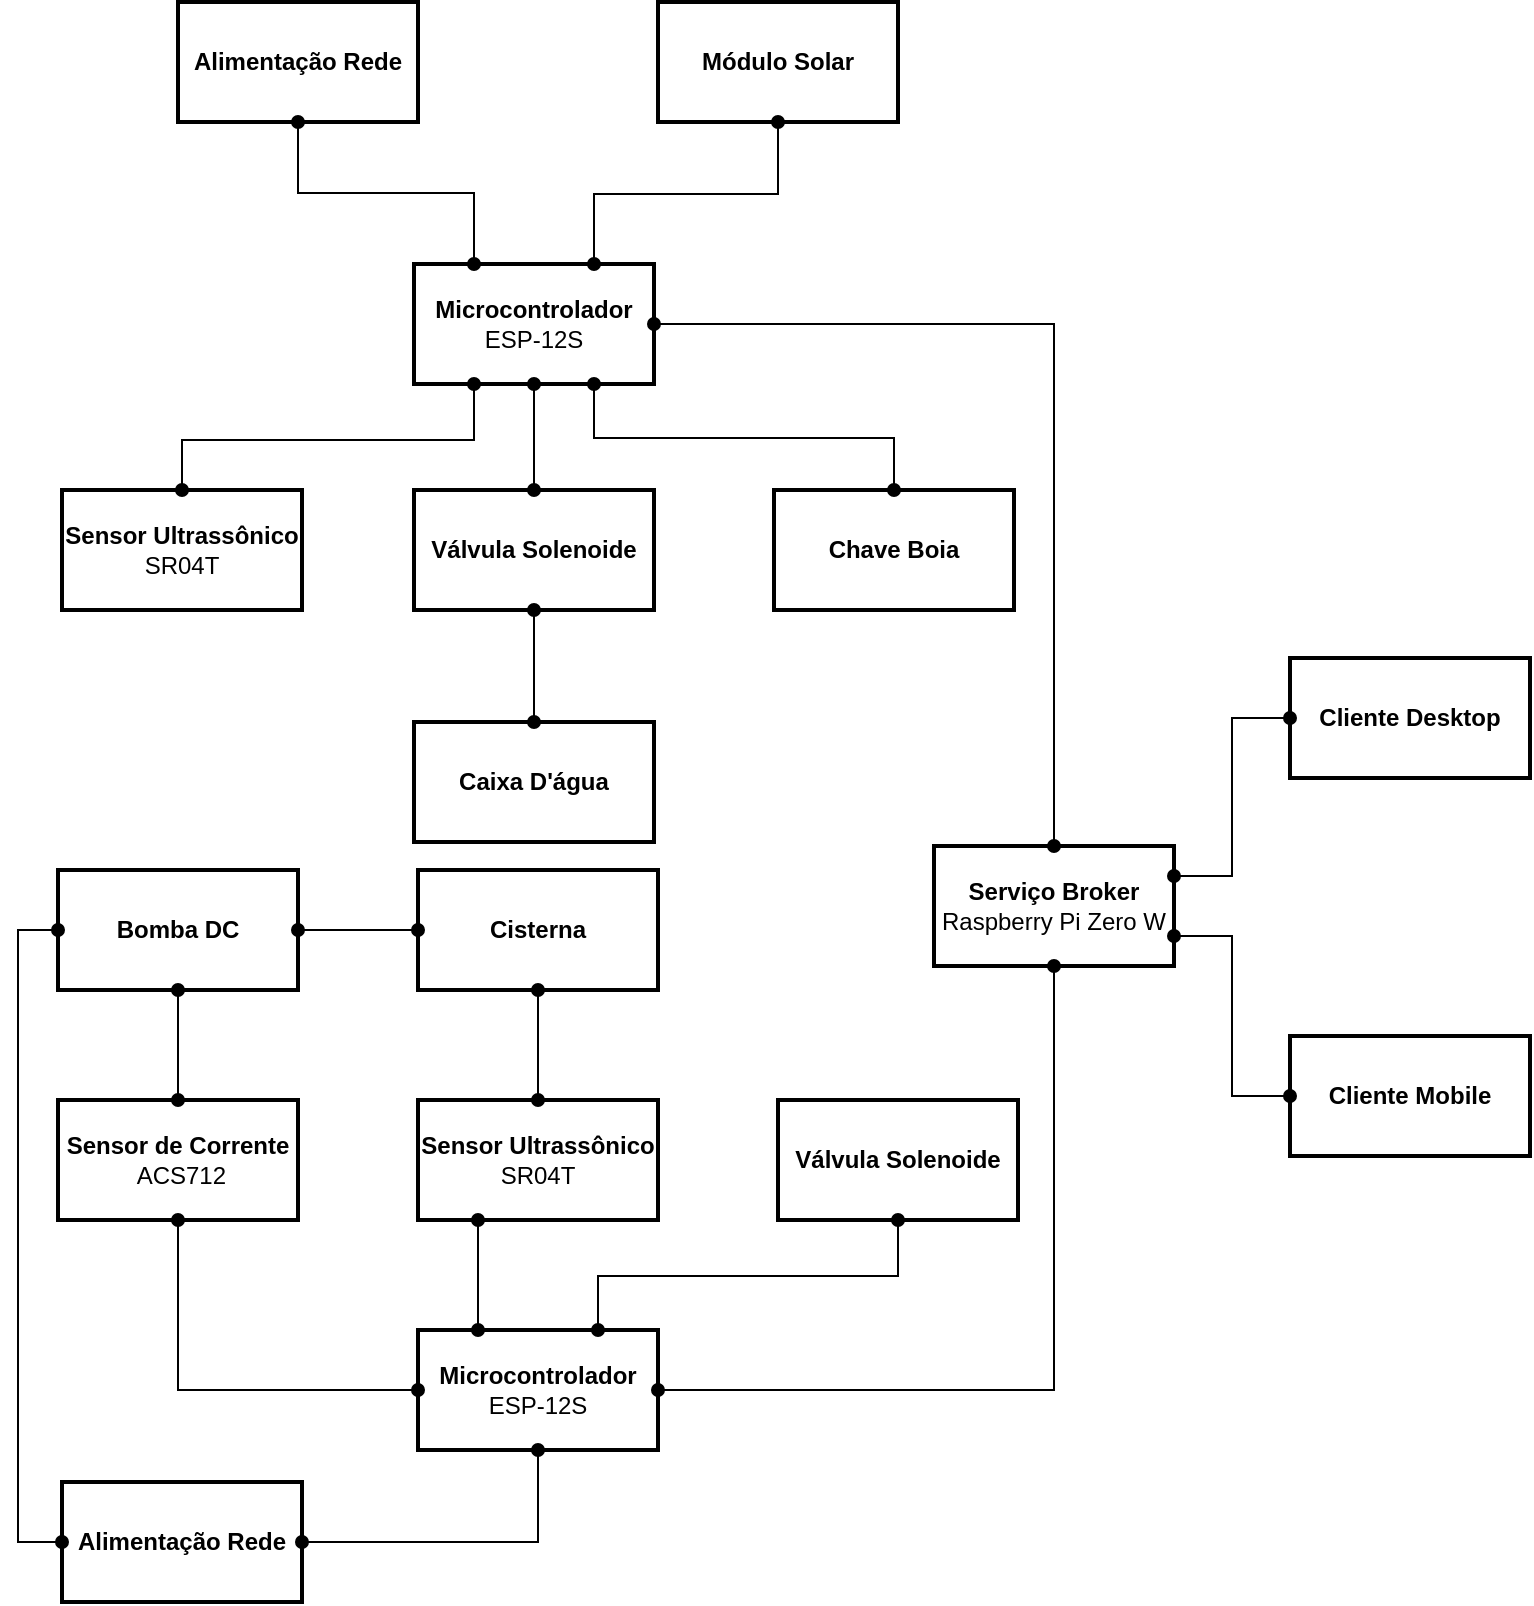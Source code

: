 <mxfile>
    <diagram id="qmlTENLvC8Ycb70wD6CG" name="Page-1">
        <mxGraphModel dx="1345" dy="929" grid="0" gridSize="10" guides="1" tooltips="1" connect="1" arrows="1" fold="1" page="1" pageScale="1" pageWidth="1169" pageHeight="827" background="#FFFFFF" math="0" shadow="0">
            <root>
                <mxCell id="0"/>
                <mxCell id="1" parent="0"/>
                <mxCell id="51" style="edgeStyle=orthogonalEdgeStyle;rounded=0;orthogonalLoop=1;jettySize=auto;html=1;entryX=0.25;entryY=0;entryDx=0;entryDy=0;startArrow=oval;startFill=1;endArrow=oval;endFill=1;strokeColor=#000000;" parent="1" source="3" target="4" edge="1">
                    <mxGeometry relative="1" as="geometry"/>
                </mxCell>
                <mxCell id="3" value="&lt;font color=&quot;#000000&quot;&gt;&lt;b&gt;Alimentação Rede&lt;/b&gt;&lt;/font&gt;" style="rounded=0;whiteSpace=wrap;html=1;fillColor=none;strokeColor=#000000;strokeWidth=2;" parent="1" vertex="1">
                    <mxGeometry x="122" y="9" width="120" height="60" as="geometry"/>
                </mxCell>
                <mxCell id="29" value="" style="edgeStyle=orthogonalEdgeStyle;rounded=0;orthogonalLoop=1;jettySize=auto;html=1;startArrow=oval;startFill=1;endArrow=oval;endFill=1;strokeColor=#000000;" parent="1" source="4" target="9" edge="1">
                    <mxGeometry relative="1" as="geometry"/>
                </mxCell>
                <mxCell id="50" style="edgeStyle=orthogonalEdgeStyle;rounded=0;orthogonalLoop=1;jettySize=auto;html=1;entryX=0.5;entryY=0;entryDx=0;entryDy=0;startArrow=oval;startFill=1;endArrow=oval;endFill=1;strokeColor=#000000;" parent="1" source="4" target="17" edge="1">
                    <mxGeometry relative="1" as="geometry"/>
                </mxCell>
                <mxCell id="4" value="&lt;font color=&quot;#000000&quot;&gt;&lt;b&gt;Microcontrolador&lt;/b&gt; ESP-12S&lt;/font&gt;" style="rounded=0;whiteSpace=wrap;html=1;fillColor=none;strokeColor=#000000;strokeWidth=2;" parent="1" vertex="1">
                    <mxGeometry x="240" y="140" width="120" height="60" as="geometry"/>
                </mxCell>
                <mxCell id="47" style="edgeStyle=orthogonalEdgeStyle;rounded=0;orthogonalLoop=1;jettySize=auto;html=1;entryX=0.25;entryY=0;entryDx=0;entryDy=0;startArrow=oval;startFill=1;endArrow=oval;endFill=1;strokeColor=#000000;exitX=0.25;exitY=1;exitDx=0;exitDy=0;" parent="1" source="5" target="6" edge="1">
                    <mxGeometry relative="1" as="geometry"/>
                </mxCell>
                <mxCell id="5" value="&lt;font color=&quot;#000000&quot;&gt;&lt;b&gt;Sensor Ultrassônico&lt;/b&gt; SR04T&lt;/font&gt;" style="rounded=0;whiteSpace=wrap;html=1;fillColor=none;strokeColor=#000000;strokeWidth=2;" parent="1" vertex="1">
                    <mxGeometry x="242" y="558" width="120" height="60" as="geometry"/>
                </mxCell>
                <mxCell id="49" value="" style="edgeStyle=orthogonalEdgeStyle;rounded=0;orthogonalLoop=1;jettySize=auto;html=1;entryX=0.5;entryY=1;entryDx=0;entryDy=0;startArrow=oval;startFill=1;endArrow=oval;endFill=1;strokeColor=#000000;" parent="1" source="6" target="17" edge="1">
                    <mxGeometry x="0.539" y="-52" relative="1" as="geometry">
                        <mxPoint as="offset"/>
                    </mxGeometry>
                </mxCell>
                <mxCell id="6" value="&lt;b style=&quot;color: rgb(0 , 0 , 0)&quot;&gt;Microcontrolador&lt;br&gt;&lt;/b&gt;&lt;span style=&quot;color: rgb(0 , 0 , 0)&quot;&gt;ESP-12S&lt;/span&gt;" style="rounded=0;whiteSpace=wrap;html=1;fillColor=none;strokeColor=#000000;strokeWidth=2;" parent="1" vertex="1">
                    <mxGeometry x="242" y="673" width="120" height="60" as="geometry"/>
                </mxCell>
                <mxCell id="44" style="edgeStyle=orthogonalEdgeStyle;rounded=0;orthogonalLoop=1;jettySize=auto;html=1;entryX=0;entryY=0.5;entryDx=0;entryDy=0;startArrow=oval;startFill=1;endArrow=oval;endFill=1;strokeColor=#000000;exitX=0.5;exitY=1;exitDx=0;exitDy=0;" parent="1" source="7" target="6" edge="1">
                    <mxGeometry relative="1" as="geometry"/>
                </mxCell>
                <mxCell id="7" value="&lt;b style=&quot;color: rgb(0 , 0 , 0)&quot;&gt;Sensor de Corrente&lt;br&gt;&lt;/b&gt;&lt;span style=&quot;color: rgb(0 , 0 , 0)&quot;&gt;&amp;nbsp;ACS712&lt;/span&gt;" style="rounded=0;whiteSpace=wrap;html=1;fillColor=none;strokeColor=#000000;strokeWidth=2;" parent="1" vertex="1">
                    <mxGeometry x="62" y="558" width="120" height="60" as="geometry"/>
                </mxCell>
                <mxCell id="48" style="edgeStyle=orthogonalEdgeStyle;rounded=0;orthogonalLoop=1;jettySize=auto;html=1;entryX=0.75;entryY=0;entryDx=0;entryDy=0;startArrow=oval;startFill=1;endArrow=oval;endFill=1;strokeColor=#000000;" parent="1" source="8" target="6" edge="1">
                    <mxGeometry relative="1" as="geometry">
                        <Array as="points">
                            <mxPoint x="482" y="646"/>
                            <mxPoint x="332" y="646"/>
                        </Array>
                    </mxGeometry>
                </mxCell>
                <mxCell id="8" value="&lt;font color=&quot;#000000&quot;&gt;&lt;b&gt;Válvula Solenoide&lt;/b&gt;&lt;/font&gt;" style="rounded=0;whiteSpace=wrap;html=1;fillColor=none;strokeColor=#000000;strokeWidth=2;" parent="1" vertex="1">
                    <mxGeometry x="422" y="558" width="120" height="60" as="geometry"/>
                </mxCell>
                <mxCell id="9" value="&lt;font color=&quot;#000000&quot;&gt;&lt;b&gt;Válvula Solenoide&lt;/b&gt;&lt;/font&gt;" style="rounded=0;whiteSpace=wrap;html=1;fillColor=none;strokeColor=#000000;strokeWidth=2;" parent="1" vertex="1">
                    <mxGeometry x="240" y="253" width="120" height="60" as="geometry"/>
                </mxCell>
                <mxCell id="37" style="edgeStyle=orthogonalEdgeStyle;rounded=0;orthogonalLoop=1;jettySize=auto;html=1;entryX=0.75;entryY=1;entryDx=0;entryDy=0;startArrow=oval;startFill=1;endArrow=oval;endFill=1;strokeColor=#000000;" parent="1" source="10" target="4" edge="1">
                    <mxGeometry relative="1" as="geometry">
                        <Array as="points">
                            <mxPoint x="480" y="227"/>
                            <mxPoint x="330" y="227"/>
                        </Array>
                    </mxGeometry>
                </mxCell>
                <mxCell id="10" value="&lt;font color=&quot;#000000&quot;&gt;&lt;b&gt;Chave Boia&lt;/b&gt;&lt;/font&gt;" style="rounded=0;whiteSpace=wrap;html=1;fillColor=none;strokeColor=#000000;strokeWidth=2;" parent="1" vertex="1">
                    <mxGeometry x="420" y="253" width="120" height="60" as="geometry"/>
                </mxCell>
                <mxCell id="36" style="edgeStyle=orthogonalEdgeStyle;rounded=0;orthogonalLoop=1;jettySize=auto;html=1;entryX=0.25;entryY=1;entryDx=0;entryDy=0;startArrow=oval;startFill=1;endArrow=oval;endFill=1;strokeColor=#000000;" parent="1" source="11" target="4" edge="1">
                    <mxGeometry relative="1" as="geometry">
                        <Array as="points">
                            <mxPoint x="124" y="228"/>
                            <mxPoint x="270" y="228"/>
                        </Array>
                    </mxGeometry>
                </mxCell>
                <mxCell id="11" value="&lt;font color=&quot;#000000&quot;&gt;&lt;b&gt;Sensor Ultrassônico&lt;/b&gt; SR04T&lt;/font&gt;" style="rounded=0;whiteSpace=wrap;html=1;fillColor=none;strokeColor=#000000;strokeWidth=2;" parent="1" vertex="1">
                    <mxGeometry x="64" y="253" width="120" height="60" as="geometry"/>
                </mxCell>
                <mxCell id="40" value="" style="edgeStyle=orthogonalEdgeStyle;rounded=0;orthogonalLoop=1;jettySize=auto;html=1;startArrow=oval;startFill=1;endArrow=oval;endFill=1;strokeColor=#000000;" parent="1" source="12" target="16" edge="1">
                    <mxGeometry relative="1" as="geometry"/>
                </mxCell>
                <mxCell id="42" value="" style="edgeStyle=orthogonalEdgeStyle;rounded=0;orthogonalLoop=1;jettySize=auto;html=1;startArrow=oval;startFill=1;endArrow=oval;endFill=1;strokeColor=#000000;" parent="1" source="12" target="5" edge="1">
                    <mxGeometry relative="1" as="geometry"/>
                </mxCell>
                <mxCell id="12" value="&lt;font color=&quot;#000000&quot;&gt;&lt;b&gt;Cisterna&lt;/b&gt;&lt;/font&gt;" style="rounded=0;whiteSpace=wrap;html=1;fillColor=none;strokeColor=#000000;strokeWidth=2;" parent="1" vertex="1">
                    <mxGeometry x="242" y="443" width="120" height="60" as="geometry"/>
                </mxCell>
                <mxCell id="35" value="" style="edgeStyle=orthogonalEdgeStyle;rounded=0;orthogonalLoop=1;jettySize=auto;html=1;startArrow=oval;startFill=1;endArrow=oval;endFill=1;strokeColor=#000000;" parent="1" source="13" target="9" edge="1">
                    <mxGeometry relative="1" as="geometry"/>
                </mxCell>
                <mxCell id="13" value="&lt;font color=&quot;#000000&quot;&gt;&lt;b&gt;Caixa D'água&lt;/b&gt;&lt;/font&gt;" style="rounded=0;whiteSpace=wrap;html=1;fillColor=none;strokeColor=#000000;strokeWidth=2;" parent="1" vertex="1">
                    <mxGeometry x="240" y="369" width="120" height="60" as="geometry"/>
                </mxCell>
                <mxCell id="52" style="edgeStyle=orthogonalEdgeStyle;rounded=0;orthogonalLoop=1;jettySize=auto;html=1;entryX=0.75;entryY=0;entryDx=0;entryDy=0;startArrow=oval;startFill=1;endArrow=oval;endFill=1;strokeColor=#000000;" parent="1" source="14" target="4" edge="1">
                    <mxGeometry relative="1" as="geometry">
                        <Array as="points">
                            <mxPoint x="422" y="105"/>
                            <mxPoint x="330" y="105"/>
                        </Array>
                    </mxGeometry>
                </mxCell>
                <mxCell id="14" value="&lt;font color=&quot;#000000&quot;&gt;&lt;b&gt;Módulo Solar&lt;/b&gt;&lt;/font&gt;" style="rounded=0;whiteSpace=wrap;html=1;fillColor=none;strokeColor=#000000;strokeWidth=2;" parent="1" vertex="1">
                    <mxGeometry x="362" y="9" width="120" height="60" as="geometry"/>
                </mxCell>
                <mxCell id="43" value="" style="edgeStyle=orthogonalEdgeStyle;rounded=0;orthogonalLoop=1;jettySize=auto;html=1;startArrow=oval;startFill=1;endArrow=oval;endFill=1;strokeColor=#000000;" parent="1" source="16" target="7" edge="1">
                    <mxGeometry relative="1" as="geometry"/>
                </mxCell>
                <mxCell id="16" value="&lt;font color=&quot;#000000&quot;&gt;&lt;b&gt;Bomba DC&lt;/b&gt;&lt;/font&gt;" style="rounded=0;whiteSpace=wrap;html=1;fillColor=none;strokeColor=#000000;strokeWidth=2;" parent="1" vertex="1">
                    <mxGeometry x="62" y="443" width="120" height="60" as="geometry"/>
                </mxCell>
                <mxCell id="55" style="edgeStyle=orthogonalEdgeStyle;rounded=0;orthogonalLoop=1;jettySize=auto;html=1;exitX=1;exitY=0.75;exitDx=0;exitDy=0;entryX=0;entryY=0.5;entryDx=0;entryDy=0;startArrow=oval;startFill=1;endArrow=oval;endFill=1;strokeColor=#000000;" parent="1" source="17" target="54" edge="1">
                    <mxGeometry relative="1" as="geometry"/>
                </mxCell>
                <mxCell id="56" style="edgeStyle=orthogonalEdgeStyle;rounded=0;orthogonalLoop=1;jettySize=auto;html=1;exitX=1;exitY=0.25;exitDx=0;exitDy=0;entryX=0;entryY=0.5;entryDx=0;entryDy=0;startArrow=oval;startFill=1;endArrow=oval;endFill=1;strokeColor=#000000;" parent="1" source="17" target="53" edge="1">
                    <mxGeometry relative="1" as="geometry"/>
                </mxCell>
                <mxCell id="17" value="&lt;font color=&quot;#000000&quot;&gt;&lt;b&gt;Serviço Broker&lt;/b&gt;&lt;br&gt;Raspberry Pi Zero W&lt;br&gt;&lt;/font&gt;" style="rounded=0;whiteSpace=wrap;html=1;fillColor=none;strokeColor=#000000;strokeWidth=2;" parent="1" vertex="1">
                    <mxGeometry x="500" y="431" width="120" height="60" as="geometry"/>
                </mxCell>
                <mxCell id="53" value="&lt;font color=&quot;#000000&quot;&gt;&lt;b&gt;Cliente Desktop&lt;/b&gt;&lt;br&gt;&lt;/font&gt;" style="rounded=0;whiteSpace=wrap;html=1;fillColor=none;strokeColor=#000000;strokeWidth=2;" parent="1" vertex="1">
                    <mxGeometry x="678" y="337" width="120" height="60" as="geometry"/>
                </mxCell>
                <mxCell id="54" value="&lt;font color=&quot;#000000&quot;&gt;&lt;b&gt;Cliente Mobile&lt;/b&gt;&lt;br&gt;&lt;/font&gt;" style="rounded=0;whiteSpace=wrap;html=1;fillColor=none;strokeColor=#000000;strokeWidth=2;" parent="1" vertex="1">
                    <mxGeometry x="678" y="526" width="120" height="60" as="geometry"/>
                </mxCell>
                <mxCell id="61" style="edgeStyle=orthogonalEdgeStyle;rounded=0;orthogonalLoop=1;jettySize=auto;html=1;entryX=0;entryY=0.5;entryDx=0;entryDy=0;startArrow=oval;startFill=1;strokeColor=#000000;endArrow=oval;endFill=1;" edge="1" parent="1" source="60" target="16">
                    <mxGeometry relative="1" as="geometry">
                        <Array as="points">
                            <mxPoint x="42" y="779"/>
                            <mxPoint x="42" y="473"/>
                        </Array>
                    </mxGeometry>
                </mxCell>
                <mxCell id="62" style="edgeStyle=orthogonalEdgeStyle;rounded=0;orthogonalLoop=1;jettySize=auto;html=1;entryX=0.5;entryY=1;entryDx=0;entryDy=0;startArrow=oval;startFill=1;endArrow=oval;endFill=1;strokeColor=#000000;" edge="1" parent="1" source="60" target="6">
                    <mxGeometry relative="1" as="geometry"/>
                </mxCell>
                <mxCell id="60" value="&lt;font color=&quot;#000000&quot;&gt;&lt;b&gt;Alimentação Rede&lt;/b&gt;&lt;/font&gt;" style="rounded=0;whiteSpace=wrap;html=1;fillColor=none;strokeColor=#000000;strokeWidth=2;" vertex="1" parent="1">
                    <mxGeometry x="64" y="749" width="120" height="60" as="geometry"/>
                </mxCell>
            </root>
        </mxGraphModel>
    </diagram>
</mxfile>